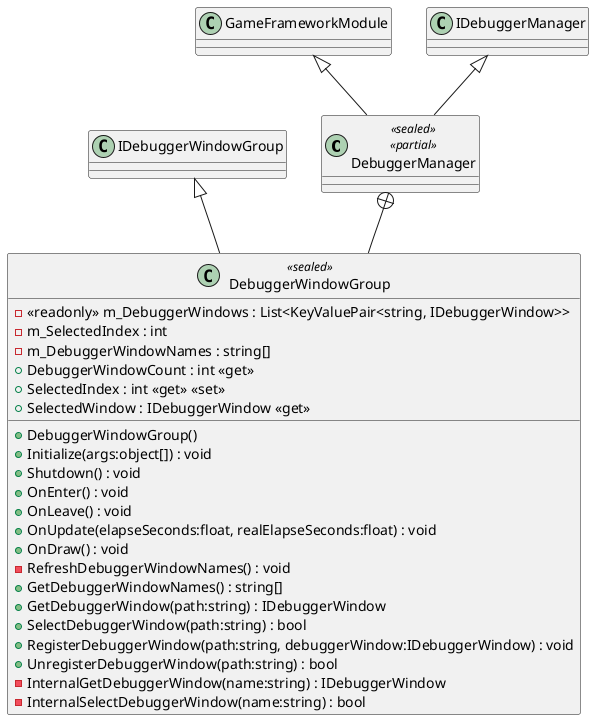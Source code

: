 @startuml
class DebuggerManager <<sealed>> <<partial>> {
}
class DebuggerWindowGroup <<sealed>> {
    - <<readonly>> m_DebuggerWindows : List<KeyValuePair<string, IDebuggerWindow>>
    - m_SelectedIndex : int
    - m_DebuggerWindowNames : string[]
    + DebuggerWindowGroup()
    + DebuggerWindowCount : int <<get>>
    + SelectedIndex : int <<get>> <<set>>
    + SelectedWindow : IDebuggerWindow <<get>>
    + Initialize(args:object[]) : void
    + Shutdown() : void
    + OnEnter() : void
    + OnLeave() : void
    + OnUpdate(elapseSeconds:float, realElapseSeconds:float) : void
    + OnDraw() : void
    - RefreshDebuggerWindowNames() : void
    + GetDebuggerWindowNames() : string[]
    + GetDebuggerWindow(path:string) : IDebuggerWindow
    + SelectDebuggerWindow(path:string) : bool
    + RegisterDebuggerWindow(path:string, debuggerWindow:IDebuggerWindow) : void
    + UnregisterDebuggerWindow(path:string) : bool
    - InternalGetDebuggerWindow(name:string) : IDebuggerWindow
    - InternalSelectDebuggerWindow(name:string) : bool
}
GameFrameworkModule <|-- DebuggerManager
IDebuggerManager <|-- DebuggerManager
DebuggerManager +-- DebuggerWindowGroup
IDebuggerWindowGroup <|-- DebuggerWindowGroup
@enduml
